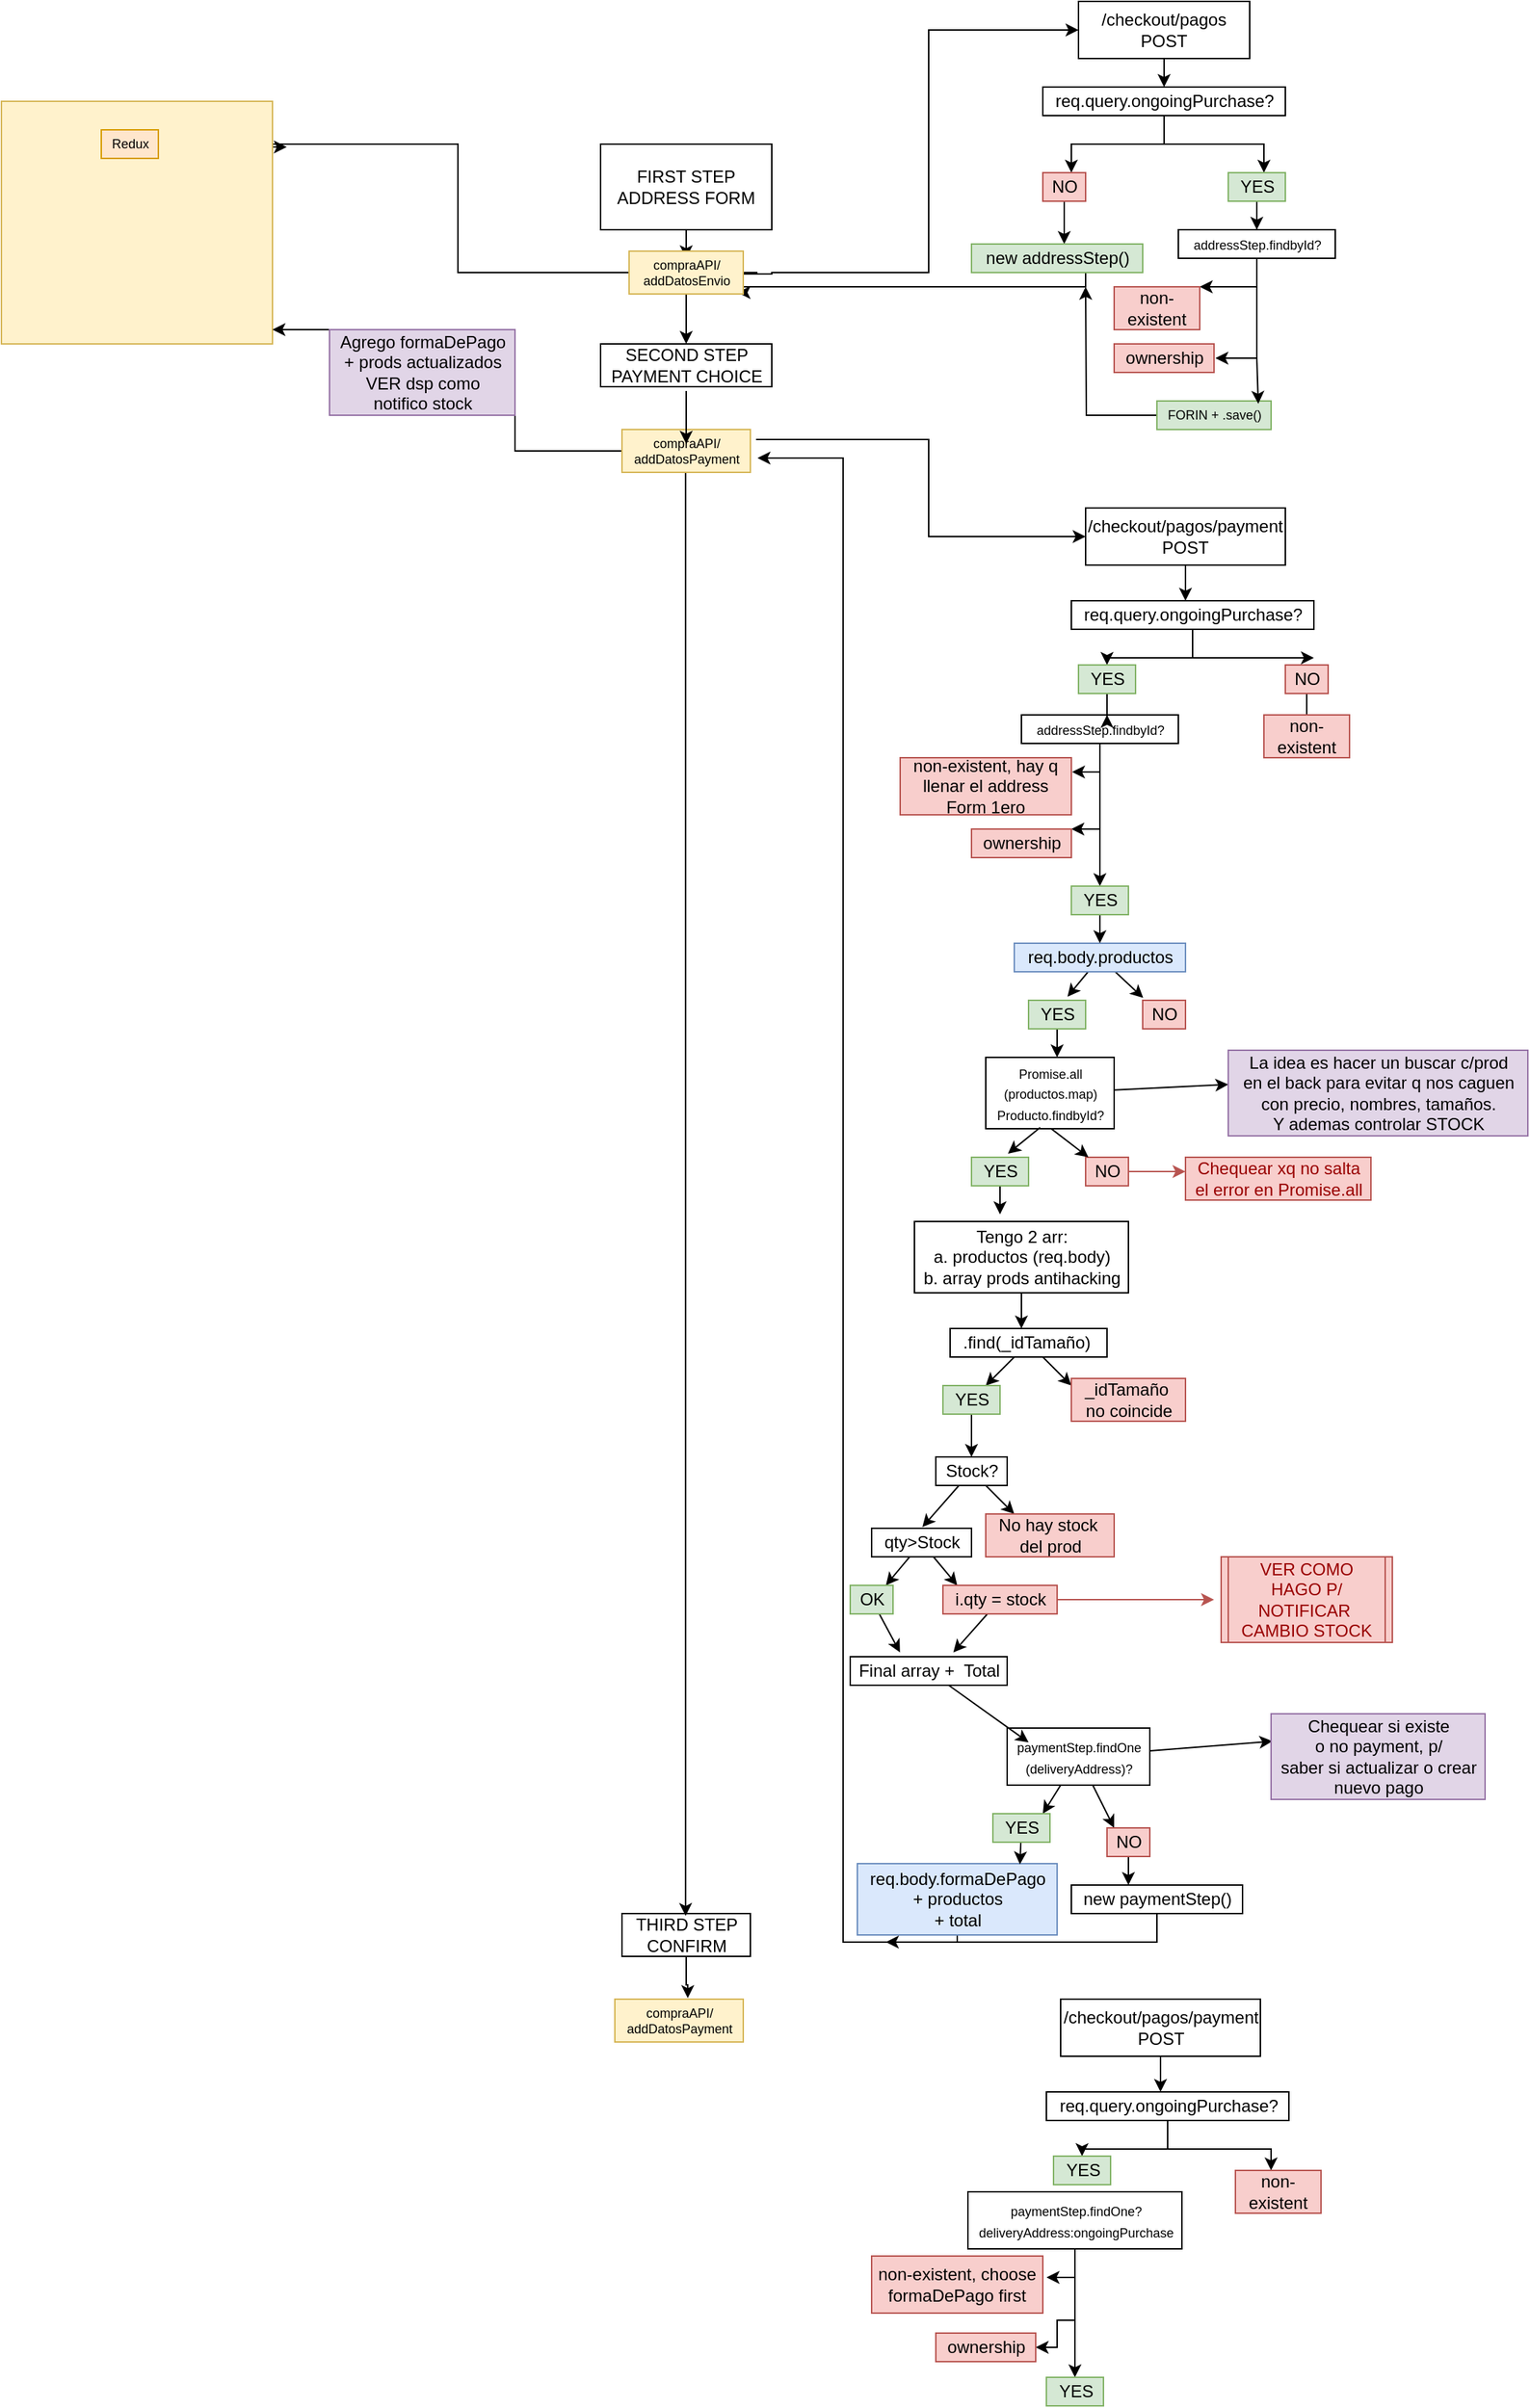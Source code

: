 <mxfile version="17.2.4" type="github">
  <diagram id="WNU0OnEOr58vU2dcK8G2" name="Page-1">
    <mxGraphModel dx="1965" dy="610" grid="1" gridSize="10" guides="1" tooltips="1" connect="1" arrows="1" fold="1" page="1" pageScale="1" pageWidth="827" pageHeight="1169" math="0" shadow="0">
      <root>
        <mxCell id="0" />
        <mxCell id="1" parent="0" />
        <mxCell id="lC1LubLC5lz1J4YGzEKo-27" value="" style="edgeStyle=orthogonalEdgeStyle;rounded=0;orthogonalLoop=1;jettySize=auto;html=1;fontSize=9;" parent="1" source="lC1LubLC5lz1J4YGzEKo-2" edge="1">
          <mxGeometry relative="1" as="geometry">
            <mxPoint x="400" y="300" as="targetPoint" />
          </mxGeometry>
        </mxCell>
        <mxCell id="lC1LubLC5lz1J4YGzEKo-38" style="edgeStyle=orthogonalEdgeStyle;rounded=0;orthogonalLoop=1;jettySize=auto;html=1;fontSize=9;entryX=0;entryY=0.5;entryDx=0;entryDy=0;" parent="1" target="lC1LubLC5lz1J4YGzEKo-7" edge="1">
          <mxGeometry relative="1" as="geometry">
            <mxPoint x="660" y="110" as="targetPoint" />
            <mxPoint x="450" y="310" as="sourcePoint" />
            <Array as="points">
              <mxPoint x="440" y="310" />
              <mxPoint x="440" y="311" />
              <mxPoint x="460" y="311" />
              <mxPoint x="460" y="310" />
              <mxPoint x="570" y="310" />
              <mxPoint x="570" y="140" />
            </Array>
          </mxGeometry>
        </mxCell>
        <mxCell id="lC1LubLC5lz1J4YGzEKo-2" value="FIRST STEP&lt;br&gt;ADDRESS FORM" style="whiteSpace=wrap;html=1;" parent="1" vertex="1">
          <mxGeometry x="340" y="220" width="120" height="60" as="geometry" />
        </mxCell>
        <mxCell id="lC1LubLC5lz1J4YGzEKo-4" value="SECOND STEP&lt;br&gt;PAYMENT CHOICE" style="text;html=1;align=center;verticalAlign=middle;resizable=0;points=[];autosize=1;strokeColor=default;fillColor=none;" parent="1" vertex="1">
          <mxGeometry x="340" y="360" width="120" height="30" as="geometry" />
        </mxCell>
        <mxCell id="lC1LubLC5lz1J4YGzEKo-9" style="edgeStyle=orthogonalEdgeStyle;rounded=0;orthogonalLoop=1;jettySize=auto;html=1;exitX=0.5;exitY=1;exitDx=0;exitDy=0;" parent="1" source="lC1LubLC5lz1J4YGzEKo-7" edge="1">
          <mxGeometry relative="1" as="geometry">
            <mxPoint x="735" y="180" as="targetPoint" />
          </mxGeometry>
        </mxCell>
        <mxCell id="lC1LubLC5lz1J4YGzEKo-7" value="/checkout/pagos&lt;br&gt;POST" style="whiteSpace=wrap;html=1;" parent="1" vertex="1">
          <mxGeometry x="675" y="120" width="120" height="40" as="geometry" />
        </mxCell>
        <mxCell id="lC1LubLC5lz1J4YGzEKo-12" value="" style="edgeStyle=orthogonalEdgeStyle;rounded=0;orthogonalLoop=1;jettySize=auto;html=1;" parent="1" source="lC1LubLC5lz1J4YGzEKo-10" edge="1">
          <mxGeometry relative="1" as="geometry">
            <mxPoint x="670" y="240" as="targetPoint" />
            <Array as="points">
              <mxPoint x="735" y="220" />
              <mxPoint x="670" y="220" />
            </Array>
          </mxGeometry>
        </mxCell>
        <mxCell id="lC1LubLC5lz1J4YGzEKo-14" value="" style="edgeStyle=orthogonalEdgeStyle;rounded=0;orthogonalLoop=1;jettySize=auto;html=1;" parent="1" source="lC1LubLC5lz1J4YGzEKo-10" edge="1">
          <mxGeometry relative="1" as="geometry">
            <mxPoint x="805" y="240" as="targetPoint" />
            <Array as="points">
              <mxPoint x="735" y="220" />
              <mxPoint x="805" y="220" />
              <mxPoint x="805" y="240" />
            </Array>
          </mxGeometry>
        </mxCell>
        <mxCell id="lC1LubLC5lz1J4YGzEKo-10" value="req.query.ongoingPurchase?" style="text;html=1;align=center;verticalAlign=middle;resizable=0;points=[];autosize=1;strokeColor=default;fillColor=none;" parent="1" vertex="1">
          <mxGeometry x="650" y="180" width="170" height="20" as="geometry" />
        </mxCell>
        <mxCell id="lC1LubLC5lz1J4YGzEKo-18" value="" style="edgeStyle=orthogonalEdgeStyle;rounded=0;orthogonalLoop=1;jettySize=auto;html=1;" parent="1" source="lC1LubLC5lz1J4YGzEKo-15" edge="1">
          <mxGeometry relative="1" as="geometry">
            <mxPoint x="665" y="290" as="targetPoint" />
            <Array as="points">
              <mxPoint x="665" y="280" />
              <mxPoint x="665" y="280" />
            </Array>
          </mxGeometry>
        </mxCell>
        <mxCell id="lC1LubLC5lz1J4YGzEKo-15" value="NO" style="text;html=1;align=center;verticalAlign=middle;resizable=0;points=[];autosize=1;strokeColor=#b85450;fillColor=#f8cecc;" parent="1" vertex="1">
          <mxGeometry x="650" y="240" width="30" height="20" as="geometry" />
        </mxCell>
        <mxCell id="lC1LubLC5lz1J4YGzEKo-21" value="" style="edgeStyle=orthogonalEdgeStyle;rounded=0;orthogonalLoop=1;jettySize=auto;html=1;" parent="1" source="lC1LubLC5lz1J4YGzEKo-16" target="lC1LubLC5lz1J4YGzEKo-20" edge="1">
          <mxGeometry relative="1" as="geometry" />
        </mxCell>
        <mxCell id="lC1LubLC5lz1J4YGzEKo-16" value="YES" style="text;html=1;align=center;verticalAlign=middle;resizable=0;points=[];autosize=1;strokeColor=#82b366;fillColor=#d5e8d4;" parent="1" vertex="1">
          <mxGeometry x="780" y="240" width="40" height="20" as="geometry" />
        </mxCell>
        <mxCell id="GX86QxE9Dc3Bw4Pw90zu-1" style="edgeStyle=orthogonalEdgeStyle;rounded=0;orthogonalLoop=1;jettySize=auto;html=1;fontSize=9;entryX=0.95;entryY=0.967;entryDx=0;entryDy=0;entryPerimeter=0;" parent="1" source="lC1LubLC5lz1J4YGzEKo-19" target="lC1LubLC5lz1J4YGzEKo-28" edge="1">
          <mxGeometry relative="1" as="geometry">
            <mxPoint x="440" y="330" as="targetPoint" />
            <Array as="points">
              <mxPoint x="680" y="320" />
              <mxPoint x="440" y="320" />
              <mxPoint x="440" y="324" />
            </Array>
          </mxGeometry>
        </mxCell>
        <mxCell id="lC1LubLC5lz1J4YGzEKo-19" value="new addressStep()" style="text;html=1;align=center;verticalAlign=middle;resizable=0;points=[];autosize=1;strokeColor=#82b366;fillColor=#d5e8d4;" parent="1" vertex="1">
          <mxGeometry x="600" y="290" width="120" height="20" as="geometry" />
        </mxCell>
        <mxCell id="lC1LubLC5lz1J4YGzEKo-23" value="" style="edgeStyle=orthogonalEdgeStyle;rounded=0;orthogonalLoop=1;jettySize=auto;html=1;fontSize=9;" parent="1" source="lC1LubLC5lz1J4YGzEKo-20" target="lC1LubLC5lz1J4YGzEKo-22" edge="1">
          <mxGeometry relative="1" as="geometry">
            <Array as="points">
              <mxPoint x="800" y="320" />
              <mxPoint x="745" y="320" />
            </Array>
          </mxGeometry>
        </mxCell>
        <mxCell id="lC1LubLC5lz1J4YGzEKo-25" value="" style="edgeStyle=orthogonalEdgeStyle;rounded=0;orthogonalLoop=1;jettySize=auto;html=1;fontSize=9;entryX=1.014;entryY=0.5;entryDx=0;entryDy=0;entryPerimeter=0;" parent="1" source="lC1LubLC5lz1J4YGzEKo-20" target="lC1LubLC5lz1J4YGzEKo-24" edge="1">
          <mxGeometry relative="1" as="geometry">
            <mxPoint x="780" y="370" as="targetPoint" />
            <Array as="points">
              <mxPoint x="800" y="370" />
            </Array>
          </mxGeometry>
        </mxCell>
        <mxCell id="lC1LubLC5lz1J4YGzEKo-20" value="&lt;font style=&quot;font-size: 9px&quot;&gt;addressStep.findbyId?&lt;/font&gt;" style="text;html=1;align=center;verticalAlign=middle;resizable=0;points=[];autosize=1;strokeColor=default;" parent="1" vertex="1">
          <mxGeometry x="745" y="280" width="110" height="20" as="geometry" />
        </mxCell>
        <mxCell id="lC1LubLC5lz1J4YGzEKo-22" value="non-existent" style="whiteSpace=wrap;html=1;fillColor=#f8cecc;strokeColor=#b85450;" parent="1" vertex="1">
          <mxGeometry x="700" y="320" width="60" height="30" as="geometry" />
        </mxCell>
        <mxCell id="lC1LubLC5lz1J4YGzEKo-24" value="ownership" style="text;html=1;align=center;verticalAlign=middle;resizable=0;points=[];autosize=1;strokeColor=#b85450;fillColor=#f8cecc;" parent="1" vertex="1">
          <mxGeometry x="700" y="360" width="70" height="20" as="geometry" />
        </mxCell>
        <mxCell id="GX86QxE9Dc3Bw4Pw90zu-2" style="edgeStyle=orthogonalEdgeStyle;rounded=0;orthogonalLoop=1;jettySize=auto;html=1;fontSize=9;" parent="1" source="lC1LubLC5lz1J4YGzEKo-26" edge="1">
          <mxGeometry relative="1" as="geometry">
            <mxPoint x="680" y="320" as="targetPoint" />
          </mxGeometry>
        </mxCell>
        <mxCell id="lC1LubLC5lz1J4YGzEKo-26" value="FORIN + .save()" style="text;html=1;align=center;verticalAlign=middle;resizable=0;points=[];autosize=1;fontSize=9;strokeColor=#82b366;fillColor=#d5e8d4;" parent="1" vertex="1">
          <mxGeometry x="730" y="400" width="80" height="20" as="geometry" />
        </mxCell>
        <mxCell id="lC1LubLC5lz1J4YGzEKo-30" value="" style="edgeStyle=orthogonalEdgeStyle;rounded=0;orthogonalLoop=1;jettySize=auto;html=1;fontSize=9;" parent="1" source="lC1LubLC5lz1J4YGzEKo-28" edge="1">
          <mxGeometry relative="1" as="geometry">
            <mxPoint x="120" y="222" as="targetPoint" />
            <Array as="points">
              <mxPoint x="240" y="310" />
              <mxPoint x="240" y="220" />
              <mxPoint x="110" y="220" />
              <mxPoint x="110" y="222" />
            </Array>
          </mxGeometry>
        </mxCell>
        <mxCell id="lC1LubLC5lz1J4YGzEKo-39" value="" style="edgeStyle=orthogonalEdgeStyle;rounded=0;orthogonalLoop=1;jettySize=auto;html=1;fontSize=9;" parent="1" source="lC1LubLC5lz1J4YGzEKo-28" target="lC1LubLC5lz1J4YGzEKo-4" edge="1">
          <mxGeometry relative="1" as="geometry" />
        </mxCell>
        <mxCell id="lC1LubLC5lz1J4YGzEKo-28" value="compraAPI/&lt;br&gt;addDatosEnvio" style="text;html=1;align=center;verticalAlign=middle;resizable=0;points=[];autosize=1;strokeColor=#d6b656;fillColor=#fff2cc;fontSize=9;" parent="1" vertex="1">
          <mxGeometry x="360" y="295" width="80" height="30" as="geometry" />
        </mxCell>
        <mxCell id="lC1LubLC5lz1J4YGzEKo-36" value="" style="rounded=0;whiteSpace=wrap;html=1;labelBackgroundColor=#FFCCCC;fontSize=9;strokeColor=#d6b656;fillColor=#fff2cc;" parent="1" vertex="1">
          <mxGeometry x="-80" y="190" width="190" height="170" as="geometry" />
        </mxCell>
        <mxCell id="lC1LubLC5lz1J4YGzEKo-37" value="Redux&lt;br&gt;" style="text;html=1;align=center;verticalAlign=middle;resizable=0;points=[];autosize=1;strokeColor=#d79b00;fillColor=#ffe6cc;fontSize=9;" parent="1" vertex="1">
          <mxGeometry x="-10" y="210" width="40" height="20" as="geometry" />
        </mxCell>
        <mxCell id="lC1LubLC5lz1J4YGzEKo-46" value="" style="edgeStyle=orthogonalEdgeStyle;rounded=0;orthogonalLoop=1;jettySize=auto;html=1;fontSize=9;entryX=0.496;entryY=0.056;entryDx=0;entryDy=0;entryPerimeter=0;" parent="1" source="lC1LubLC5lz1J4YGzEKo-43" edge="1" target="lC1LubLC5lz1J4YGzEKo-47">
          <mxGeometry relative="1" as="geometry">
            <mxPoint x="400" y="480" as="targetPoint" />
            <Array as="points">
              <mxPoint x="400" y="1452" />
            </Array>
          </mxGeometry>
        </mxCell>
        <mxCell id="tTHSPChEhPKR0PGT31vi-97" style="edgeStyle=orthogonalEdgeStyle;rounded=0;orthogonalLoop=1;jettySize=auto;html=1;fontColor=#000000;entryX=1;entryY=0.941;entryDx=0;entryDy=0;entryPerimeter=0;" edge="1" parent="1" source="lC1LubLC5lz1J4YGzEKo-43" target="lC1LubLC5lz1J4YGzEKo-36">
          <mxGeometry relative="1" as="geometry">
            <mxPoint x="250" y="350" as="targetPoint" />
            <Array as="points">
              <mxPoint x="280" y="435" />
              <mxPoint x="280" y="350" />
            </Array>
          </mxGeometry>
        </mxCell>
        <mxCell id="lC1LubLC5lz1J4YGzEKo-43" value="compraAPI/&lt;br&gt;addDatosPayment" style="text;html=1;align=center;verticalAlign=middle;resizable=0;points=[];autosize=1;strokeColor=#d6b656;fillColor=#fff2cc;fontSize=9;" parent="1" vertex="1">
          <mxGeometry x="355" y="420" width="90" height="30" as="geometry" />
        </mxCell>
        <mxCell id="GX86QxE9Dc3Bw4Pw90zu-6" style="edgeStyle=orthogonalEdgeStyle;rounded=0;orthogonalLoop=1;jettySize=auto;html=1;fontSize=9;exitX=1.044;exitY=0.233;exitDx=0;exitDy=0;exitPerimeter=0;" parent="1" source="lC1LubLC5lz1J4YGzEKo-43" edge="1">
          <mxGeometry relative="1" as="geometry">
            <mxPoint x="680" y="495" as="targetPoint" />
            <Array as="points">
              <mxPoint x="570" y="427" />
              <mxPoint x="570" y="495" />
            </Array>
          </mxGeometry>
        </mxCell>
        <mxCell id="tTHSPChEhPKR0PGT31vi-1" style="edgeStyle=orthogonalEdgeStyle;rounded=0;orthogonalLoop=1;jettySize=auto;html=1;entryX=0.568;entryY=-0.024;entryDx=0;entryDy=0;entryPerimeter=0;" edge="1" parent="1" source="lC1LubLC5lz1J4YGzEKo-47" target="tTHSPChEhPKR0PGT31vi-2">
          <mxGeometry relative="1" as="geometry">
            <mxPoint x="395" y="1510" as="targetPoint" />
          </mxGeometry>
        </mxCell>
        <mxCell id="lC1LubLC5lz1J4YGzEKo-47" value="THIRD STEP&lt;br&gt;CONFIRM" style="text;html=1;align=center;verticalAlign=middle;resizable=0;points=[];autosize=1;strokeColor=default;fillColor=none;" parent="1" vertex="1">
          <mxGeometry x="355" y="1460" width="90" height="30" as="geometry" />
        </mxCell>
        <mxCell id="GX86QxE9Dc3Bw4Pw90zu-3" value="" style="endArrow=classic;html=1;rounded=0;fontSize=9;entryX=0.888;entryY=0.1;entryDx=0;entryDy=0;entryPerimeter=0;" parent="1" target="lC1LubLC5lz1J4YGzEKo-26" edge="1">
          <mxGeometry width="50" height="50" relative="1" as="geometry">
            <mxPoint x="800" y="370" as="sourcePoint" />
            <mxPoint x="770" y="480" as="targetPoint" />
          </mxGeometry>
        </mxCell>
        <mxCell id="GX86QxE9Dc3Bw4Pw90zu-5" value="" style="endArrow=classic;html=1;rounded=0;fontSize=9;exitX=0.5;exitY=1.1;exitDx=0;exitDy=0;exitPerimeter=0;" parent="1" source="lC1LubLC5lz1J4YGzEKo-4" edge="1">
          <mxGeometry width="50" height="50" relative="1" as="geometry">
            <mxPoint x="400" y="420" as="sourcePoint" />
            <mxPoint x="400" y="430" as="targetPoint" />
          </mxGeometry>
        </mxCell>
        <mxCell id="GX86QxE9Dc3Bw4Pw90zu-9" style="edgeStyle=orthogonalEdgeStyle;rounded=0;orthogonalLoop=1;jettySize=auto;html=1;fontSize=9;" parent="1" source="GX86QxE9Dc3Bw4Pw90zu-8" edge="1">
          <mxGeometry relative="1" as="geometry">
            <mxPoint x="750" y="540" as="targetPoint" />
          </mxGeometry>
        </mxCell>
        <mxCell id="GX86QxE9Dc3Bw4Pw90zu-8" value="/checkout/pagos/payment&lt;br&gt;POST" style="whiteSpace=wrap;html=1;" parent="1" vertex="1">
          <mxGeometry x="680" y="475" width="140" height="40" as="geometry" />
        </mxCell>
        <mxCell id="tTHSPChEhPKR0PGT31vi-6" style="edgeStyle=orthogonalEdgeStyle;rounded=0;orthogonalLoop=1;jettySize=auto;html=1;" edge="1" parent="1" source="GX86QxE9Dc3Bw4Pw90zu-10" target="GX86QxE9Dc3Bw4Pw90zu-12">
          <mxGeometry relative="1" as="geometry" />
        </mxCell>
        <mxCell id="GX86QxE9Dc3Bw4Pw90zu-10" value="req.query.ongoingPurchase?" style="text;html=1;align=center;verticalAlign=middle;resizable=0;points=[];autosize=1;strokeColor=default;fillColor=none;" parent="1" vertex="1">
          <mxGeometry x="670" y="540" width="170" height="20" as="geometry" />
        </mxCell>
        <mxCell id="tTHSPChEhPKR0PGT31vi-4" style="edgeStyle=orthogonalEdgeStyle;rounded=0;orthogonalLoop=1;jettySize=auto;html=1;" edge="1" parent="1" source="GX86QxE9Dc3Bw4Pw90zu-11">
          <mxGeometry relative="1" as="geometry">
            <mxPoint x="835" y="620" as="targetPoint" />
          </mxGeometry>
        </mxCell>
        <mxCell id="GX86QxE9Dc3Bw4Pw90zu-11" value="NO" style="text;html=1;align=center;verticalAlign=middle;resizable=0;points=[];autosize=1;strokeColor=#b85450;fillColor=#f8cecc;" parent="1" vertex="1">
          <mxGeometry x="820" y="585" width="30" height="20" as="geometry" />
        </mxCell>
        <mxCell id="tTHSPChEhPKR0PGT31vi-9" style="edgeStyle=orthogonalEdgeStyle;rounded=0;orthogonalLoop=1;jettySize=auto;html=1;" edge="1" parent="1" source="GX86QxE9Dc3Bw4Pw90zu-12">
          <mxGeometry relative="1" as="geometry">
            <mxPoint x="695" y="620" as="targetPoint" />
          </mxGeometry>
        </mxCell>
        <mxCell id="GX86QxE9Dc3Bw4Pw90zu-12" value="YES" style="text;html=1;align=center;verticalAlign=middle;resizable=0;points=[];autosize=1;strokeColor=#82b366;fillColor=#d5e8d4;" parent="1" vertex="1">
          <mxGeometry x="675" y="585" width="40" height="20" as="geometry" />
        </mxCell>
        <mxCell id="tTHSPChEhPKR0PGT31vi-2" value="compraAPI/&lt;br&gt;addDatosPayment" style="text;html=1;align=center;verticalAlign=middle;resizable=0;points=[];autosize=1;strokeColor=#d6b656;fillColor=#fff2cc;fontSize=9;" vertex="1" parent="1">
          <mxGeometry x="350" y="1520" width="90" height="30" as="geometry" />
        </mxCell>
        <mxCell id="tTHSPChEhPKR0PGT31vi-5" value="non-existent" style="whiteSpace=wrap;html=1;fillColor=#f8cecc;strokeColor=#b85450;" vertex="1" parent="1">
          <mxGeometry x="805" y="620" width="60" height="30" as="geometry" />
        </mxCell>
        <mxCell id="tTHSPChEhPKR0PGT31vi-7" value="" style="endArrow=classic;html=1;rounded=0;" edge="1" parent="1">
          <mxGeometry width="50" height="50" relative="1" as="geometry">
            <mxPoint x="750" y="580" as="sourcePoint" />
            <mxPoint x="840" y="580" as="targetPoint" />
          </mxGeometry>
        </mxCell>
        <mxCell id="tTHSPChEhPKR0PGT31vi-11" style="edgeStyle=orthogonalEdgeStyle;rounded=0;orthogonalLoop=1;jettySize=auto;html=1;" edge="1" parent="1" source="tTHSPChEhPKR0PGT31vi-10">
          <mxGeometry relative="1" as="geometry">
            <mxPoint x="670" y="660" as="targetPoint" />
          </mxGeometry>
        </mxCell>
        <mxCell id="tTHSPChEhPKR0PGT31vi-10" value="&lt;font style=&quot;font-size: 9px&quot;&gt;addressStep.findbyId?&lt;/font&gt;" style="text;html=1;align=center;verticalAlign=middle;resizable=0;points=[];autosize=1;strokeColor=default;" vertex="1" parent="1">
          <mxGeometry x="635" y="620" width="110" height="20" as="geometry" />
        </mxCell>
        <mxCell id="tTHSPChEhPKR0PGT31vi-12" value="non-existent, hay q llenar el address Form 1ero" style="whiteSpace=wrap;html=1;fillColor=#f8cecc;strokeColor=#b85450;" vertex="1" parent="1">
          <mxGeometry x="550" y="650" width="120" height="40" as="geometry" />
        </mxCell>
        <mxCell id="tTHSPChEhPKR0PGT31vi-13" value="" style="endArrow=classic;html=1;rounded=0;edgeStyle=orthogonalEdgeStyle;" edge="1" parent="1">
          <mxGeometry width="50" height="50" relative="1" as="geometry">
            <mxPoint x="690" y="660" as="sourcePoint" />
            <mxPoint x="670" y="700" as="targetPoint" />
            <Array as="points">
              <mxPoint x="690" y="700" />
              <mxPoint x="670" y="700" />
            </Array>
          </mxGeometry>
        </mxCell>
        <mxCell id="tTHSPChEhPKR0PGT31vi-14" value="" style="endArrow=classic;html=1;rounded=0;" edge="1" parent="1">
          <mxGeometry width="50" height="50" relative="1" as="geometry">
            <mxPoint x="690" y="700" as="sourcePoint" />
            <mxPoint x="690" y="740" as="targetPoint" />
          </mxGeometry>
        </mxCell>
        <mxCell id="tTHSPChEhPKR0PGT31vi-15" value="ownership" style="text;html=1;align=center;verticalAlign=middle;resizable=0;points=[];autosize=1;strokeColor=#b85450;fillColor=#f8cecc;" vertex="1" parent="1">
          <mxGeometry x="600" y="700" width="70" height="20" as="geometry" />
        </mxCell>
        <mxCell id="tTHSPChEhPKR0PGT31vi-17" style="edgeStyle=none;rounded=0;orthogonalLoop=1;jettySize=auto;html=1;entryX=0.683;entryY=-0.128;entryDx=0;entryDy=0;entryPerimeter=0;" edge="1" parent="1" source="tTHSPChEhPKR0PGT31vi-16" target="tTHSPChEhPKR0PGT31vi-19">
          <mxGeometry relative="1" as="geometry">
            <mxPoint x="660" y="750" as="targetPoint" />
          </mxGeometry>
        </mxCell>
        <mxCell id="tTHSPChEhPKR0PGT31vi-18" style="edgeStyle=none;rounded=0;orthogonalLoop=1;jettySize=auto;html=1;entryX=0.012;entryY=-0.085;entryDx=0;entryDy=0;entryPerimeter=0;" edge="1" parent="1" source="tTHSPChEhPKR0PGT31vi-16" target="tTHSPChEhPKR0PGT31vi-20">
          <mxGeometry relative="1" as="geometry">
            <mxPoint x="720" y="750" as="targetPoint" />
          </mxGeometry>
        </mxCell>
        <mxCell id="tTHSPChEhPKR0PGT31vi-16" value="req.body.productos" style="text;html=1;align=center;verticalAlign=middle;resizable=0;points=[];autosize=1;fillColor=#dae8fc;strokeColor=#6c8ebf;" vertex="1" parent="1">
          <mxGeometry x="630" y="780" width="120" height="20" as="geometry" />
        </mxCell>
        <mxCell id="tTHSPChEhPKR0PGT31vi-24" style="edgeStyle=none;rounded=0;orthogonalLoop=1;jettySize=auto;html=1;" edge="1" parent="1" source="tTHSPChEhPKR0PGT31vi-19">
          <mxGeometry relative="1" as="geometry">
            <mxPoint x="660" y="860" as="targetPoint" />
          </mxGeometry>
        </mxCell>
        <mxCell id="tTHSPChEhPKR0PGT31vi-19" value="YES" style="text;html=1;align=center;verticalAlign=middle;resizable=0;points=[];autosize=1;strokeColor=#82b366;fillColor=#d5e8d4;" vertex="1" parent="1">
          <mxGeometry x="640" y="820" width="40" height="20" as="geometry" />
        </mxCell>
        <mxCell id="tTHSPChEhPKR0PGT31vi-20" value="NO" style="text;html=1;align=center;verticalAlign=middle;resizable=0;points=[];autosize=1;strokeColor=#b85450;fillColor=#f8cecc;" vertex="1" parent="1">
          <mxGeometry x="720" y="820" width="30" height="20" as="geometry" />
        </mxCell>
        <mxCell id="tTHSPChEhPKR0PGT31vi-23" style="edgeStyle=none;rounded=0;orthogonalLoop=1;jettySize=auto;html=1;" edge="1" parent="1" source="tTHSPChEhPKR0PGT31vi-21">
          <mxGeometry relative="1" as="geometry">
            <mxPoint x="690" y="780" as="targetPoint" />
          </mxGeometry>
        </mxCell>
        <mxCell id="tTHSPChEhPKR0PGT31vi-21" value="YES" style="text;html=1;align=center;verticalAlign=middle;resizable=0;points=[];autosize=1;strokeColor=#82b366;fillColor=#d5e8d4;" vertex="1" parent="1">
          <mxGeometry x="670" y="740" width="40" height="20" as="geometry" />
        </mxCell>
        <mxCell id="tTHSPChEhPKR0PGT31vi-26" style="edgeStyle=none;rounded=0;orthogonalLoop=1;jettySize=auto;html=1;entryX=0;entryY=0.4;entryDx=0;entryDy=0;entryPerimeter=0;" edge="1" parent="1" source="tTHSPChEhPKR0PGT31vi-25" target="tTHSPChEhPKR0PGT31vi-27">
          <mxGeometry relative="1" as="geometry">
            <mxPoint x="780" y="880" as="targetPoint" />
          </mxGeometry>
        </mxCell>
        <mxCell id="tTHSPChEhPKR0PGT31vi-25" value="&lt;font style=&quot;font-size: 9px&quot;&gt;Promise.all&lt;br&gt;(productos.map)&lt;br&gt;Producto.findbyId?&lt;/font&gt;" style="text;html=1;align=center;verticalAlign=middle;resizable=0;points=[];autosize=1;strokeColor=default;" vertex="1" parent="1">
          <mxGeometry x="610" y="860" width="90" height="50" as="geometry" />
        </mxCell>
        <mxCell id="tTHSPChEhPKR0PGT31vi-27" value="La idea es hacer un buscar c/prod &lt;br&gt;en el back para evitar q nos caguen &lt;br&gt;con precio, nombres, tamaños.&lt;br&gt;Y ademas controlar STOCK" style="text;html=1;align=center;verticalAlign=middle;resizable=0;points=[];autosize=1;strokeColor=#9673a6;glass=0;sketch=0;fillColor=#e1d5e7;" vertex="1" parent="1">
          <mxGeometry x="780" y="855" width="210" height="60" as="geometry" />
        </mxCell>
        <mxCell id="tTHSPChEhPKR0PGT31vi-29" value="NO" style="text;html=1;align=center;verticalAlign=middle;resizable=0;points=[];autosize=1;strokeColor=#b85450;fillColor=#f8cecc;" vertex="1" parent="1">
          <mxGeometry x="680" y="930" width="30" height="20" as="geometry" />
        </mxCell>
        <mxCell id="tTHSPChEhPKR0PGT31vi-33" style="edgeStyle=none;rounded=0;orthogonalLoop=1;jettySize=auto;html=1;" edge="1" parent="1" source="tTHSPChEhPKR0PGT31vi-30">
          <mxGeometry relative="1" as="geometry">
            <mxPoint x="620" y="970" as="targetPoint" />
          </mxGeometry>
        </mxCell>
        <mxCell id="tTHSPChEhPKR0PGT31vi-30" value="YES" style="text;html=1;align=center;verticalAlign=middle;resizable=0;points=[];autosize=1;strokeColor=#82b366;fillColor=#d5e8d4;" vertex="1" parent="1">
          <mxGeometry x="600" y="930" width="40" height="20" as="geometry" />
        </mxCell>
        <mxCell id="tTHSPChEhPKR0PGT31vi-31" style="edgeStyle=none;rounded=0;orthogonalLoop=1;jettySize=auto;html=1;entryX=0.639;entryY=-0.128;entryDx=0;entryDy=0;entryPerimeter=0;exitX=0.424;exitY=0.983;exitDx=0;exitDy=0;exitPerimeter=0;" edge="1" parent="1" source="tTHSPChEhPKR0PGT31vi-25" target="tTHSPChEhPKR0PGT31vi-30">
          <mxGeometry relative="1" as="geometry">
            <mxPoint x="677.32" y="827.44" as="targetPoint" />
            <mxPoint x="650" y="920" as="sourcePoint" />
          </mxGeometry>
        </mxCell>
        <mxCell id="tTHSPChEhPKR0PGT31vi-32" style="edgeStyle=none;rounded=0;orthogonalLoop=1;jettySize=auto;html=1;exitX=0.511;exitY=1.001;exitDx=0;exitDy=0;exitPerimeter=0;" edge="1" parent="1" source="tTHSPChEhPKR0PGT31vi-25" target="tTHSPChEhPKR0PGT31vi-29">
          <mxGeometry relative="1" as="geometry">
            <mxPoint x="635.56" y="937.44" as="targetPoint" />
            <mxPoint x="658.16" y="919.15" as="sourcePoint" />
          </mxGeometry>
        </mxCell>
        <mxCell id="tTHSPChEhPKR0PGT31vi-37" style="edgeStyle=none;rounded=0;orthogonalLoop=1;jettySize=auto;html=1;" edge="1" parent="1" source="tTHSPChEhPKR0PGT31vi-34">
          <mxGeometry relative="1" as="geometry">
            <mxPoint x="635" y="1050" as="targetPoint" />
          </mxGeometry>
        </mxCell>
        <mxCell id="tTHSPChEhPKR0PGT31vi-34" value="Tengo 2 arr:&lt;br&gt;a. productos (req.body)&lt;br&gt;b. array prods antihacking" style="text;html=1;align=center;verticalAlign=middle;resizable=0;points=[];autosize=1;strokeColor=default;" vertex="1" parent="1">
          <mxGeometry x="560" y="975" width="150" height="50" as="geometry" />
        </mxCell>
        <mxCell id="tTHSPChEhPKR0PGT31vi-39" style="edgeStyle=none;rounded=0;orthogonalLoop=1;jettySize=auto;html=1;" edge="1" parent="1" source="tTHSPChEhPKR0PGT31vi-38">
          <mxGeometry relative="1" as="geometry">
            <mxPoint x="610" y="1090" as="targetPoint" />
          </mxGeometry>
        </mxCell>
        <mxCell id="tTHSPChEhPKR0PGT31vi-40" style="edgeStyle=none;rounded=0;orthogonalLoop=1;jettySize=auto;html=1;" edge="1" parent="1" source="tTHSPChEhPKR0PGT31vi-38">
          <mxGeometry relative="1" as="geometry">
            <mxPoint x="670" y="1090" as="targetPoint" />
          </mxGeometry>
        </mxCell>
        <mxCell id="tTHSPChEhPKR0PGT31vi-38" value=".find(_idTamaño)&amp;nbsp;" style="text;html=1;align=center;verticalAlign=middle;resizable=0;points=[];autosize=1;strokeColor=default;" vertex="1" parent="1">
          <mxGeometry x="585" y="1050" width="110" height="20" as="geometry" />
        </mxCell>
        <mxCell id="tTHSPChEhPKR0PGT31vi-49" value="" style="edgeStyle=none;rounded=0;orthogonalLoop=1;jettySize=auto;html=1;fontColor=#990000;" edge="1" parent="1" source="tTHSPChEhPKR0PGT31vi-41" target="tTHSPChEhPKR0PGT31vi-48">
          <mxGeometry relative="1" as="geometry" />
        </mxCell>
        <mxCell id="tTHSPChEhPKR0PGT31vi-41" value="YES" style="text;html=1;align=center;verticalAlign=middle;resizable=0;points=[];autosize=1;strokeColor=#82b366;fillColor=#d5e8d4;" vertex="1" parent="1">
          <mxGeometry x="580" y="1090" width="40" height="20" as="geometry" />
        </mxCell>
        <mxCell id="tTHSPChEhPKR0PGT31vi-42" value="_idTamaño&amp;nbsp;&lt;br&gt;no coincide" style="text;html=1;align=center;verticalAlign=middle;resizable=0;points=[];autosize=1;strokeColor=#b85450;fillColor=#f8cecc;" vertex="1" parent="1">
          <mxGeometry x="670" y="1085" width="80" height="30" as="geometry" />
        </mxCell>
        <mxCell id="tTHSPChEhPKR0PGT31vi-43" value="" style="endArrow=classic;html=1;rounded=0;exitX=1;exitY=0.5;exitDx=0;exitDy=0;exitPerimeter=0;fillColor=#f8cecc;strokeColor=#b85450;" edge="1" parent="1" source="tTHSPChEhPKR0PGT31vi-29">
          <mxGeometry width="50" height="50" relative="1" as="geometry">
            <mxPoint x="710" y="970" as="sourcePoint" />
            <mxPoint x="750" y="940" as="targetPoint" />
          </mxGeometry>
        </mxCell>
        <mxCell id="tTHSPChEhPKR0PGT31vi-44" value="Chequear xq no salta&lt;br&gt;el error en Promise.all" style="text;html=1;align=center;verticalAlign=middle;resizable=0;points=[];autosize=1;strokeColor=#b85450;fillColor=#f8cecc;fontColor=#990000;" vertex="1" parent="1">
          <mxGeometry x="750" y="930" width="130" height="30" as="geometry" />
        </mxCell>
        <mxCell id="tTHSPChEhPKR0PGT31vi-50" style="edgeStyle=none;rounded=0;orthogonalLoop=1;jettySize=auto;html=1;fontColor=#990000;" edge="1" parent="1" source="tTHSPChEhPKR0PGT31vi-48">
          <mxGeometry relative="1" as="geometry">
            <mxPoint x="630" y="1180" as="targetPoint" />
          </mxGeometry>
        </mxCell>
        <mxCell id="tTHSPChEhPKR0PGT31vi-52" style="edgeStyle=none;rounded=0;orthogonalLoop=1;jettySize=auto;html=1;fontColor=#990000;entryX=0.508;entryY=-0.041;entryDx=0;entryDy=0;entryPerimeter=0;" edge="1" parent="1" source="tTHSPChEhPKR0PGT31vi-48" target="tTHSPChEhPKR0PGT31vi-53">
          <mxGeometry relative="1" as="geometry">
            <mxPoint x="570" y="1180" as="targetPoint" />
          </mxGeometry>
        </mxCell>
        <mxCell id="tTHSPChEhPKR0PGT31vi-48" value="Stock?" style="text;html=1;align=center;verticalAlign=middle;resizable=0;points=[];autosize=1;strokeColor=default;" vertex="1" parent="1">
          <mxGeometry x="575" y="1140" width="50" height="20" as="geometry" />
        </mxCell>
        <mxCell id="tTHSPChEhPKR0PGT31vi-51" value="No hay stock&amp;nbsp;&lt;br&gt;del prod" style="text;html=1;align=center;verticalAlign=middle;resizable=0;points=[];autosize=1;strokeColor=#b85450;fillColor=#f8cecc;" vertex="1" parent="1">
          <mxGeometry x="610" y="1180" width="90" height="30" as="geometry" />
        </mxCell>
        <mxCell id="tTHSPChEhPKR0PGT31vi-55" style="edgeStyle=none;rounded=0;orthogonalLoop=1;jettySize=auto;html=1;fontColor=#990000;" edge="1" parent="1" source="tTHSPChEhPKR0PGT31vi-53">
          <mxGeometry relative="1" as="geometry">
            <mxPoint x="540" y="1230" as="targetPoint" />
          </mxGeometry>
        </mxCell>
        <mxCell id="tTHSPChEhPKR0PGT31vi-56" style="edgeStyle=none;rounded=0;orthogonalLoop=1;jettySize=auto;html=1;fontColor=#990000;" edge="1" parent="1" source="tTHSPChEhPKR0PGT31vi-53">
          <mxGeometry relative="1" as="geometry">
            <mxPoint x="590" y="1230" as="targetPoint" />
          </mxGeometry>
        </mxCell>
        <mxCell id="tTHSPChEhPKR0PGT31vi-53" value="qty&amp;gt;Stock" style="text;html=1;align=center;verticalAlign=middle;resizable=0;points=[];autosize=1;strokeColor=default;" vertex="1" parent="1">
          <mxGeometry x="530" y="1190" width="70" height="20" as="geometry" />
        </mxCell>
        <mxCell id="tTHSPChEhPKR0PGT31vi-61" style="edgeStyle=none;rounded=0;orthogonalLoop=1;jettySize=auto;html=1;fontColor=#990000;entryX=0.317;entryY=-0.15;entryDx=0;entryDy=0;entryPerimeter=0;" edge="1" parent="1" source="tTHSPChEhPKR0PGT31vi-57" target="tTHSPChEhPKR0PGT31vi-63">
          <mxGeometry relative="1" as="geometry">
            <mxPoint x="560" y="1280" as="targetPoint" />
          </mxGeometry>
        </mxCell>
        <mxCell id="tTHSPChEhPKR0PGT31vi-57" value="OK" style="text;html=1;align=center;verticalAlign=middle;resizable=0;points=[];autosize=1;strokeColor=#82b366;fillColor=#d5e8d4;" vertex="1" parent="1">
          <mxGeometry x="515" y="1230" width="30" height="20" as="geometry" />
        </mxCell>
        <mxCell id="tTHSPChEhPKR0PGT31vi-59" style="edgeStyle=none;rounded=0;orthogonalLoop=1;jettySize=auto;html=1;fontColor=#990000;fillColor=#f8cecc;strokeColor=#b85450;" edge="1" parent="1" source="tTHSPChEhPKR0PGT31vi-58">
          <mxGeometry relative="1" as="geometry">
            <mxPoint x="770" y="1240" as="targetPoint" />
          </mxGeometry>
        </mxCell>
        <mxCell id="tTHSPChEhPKR0PGT31vi-62" style="edgeStyle=none;rounded=0;orthogonalLoop=1;jettySize=auto;html=1;fontColor=#990000;entryX=0.657;entryY=-0.15;entryDx=0;entryDy=0;entryPerimeter=0;" edge="1" parent="1" source="tTHSPChEhPKR0PGT31vi-58" target="tTHSPChEhPKR0PGT31vi-63">
          <mxGeometry relative="1" as="geometry">
            <mxPoint x="590" y="1270" as="targetPoint" />
          </mxGeometry>
        </mxCell>
        <mxCell id="tTHSPChEhPKR0PGT31vi-58" value="i.qty = stock" style="text;html=1;align=center;verticalAlign=middle;resizable=0;points=[];autosize=1;strokeColor=#b85450;fillColor=#f8cecc;" vertex="1" parent="1">
          <mxGeometry x="580" y="1230" width="80" height="20" as="geometry" />
        </mxCell>
        <mxCell id="tTHSPChEhPKR0PGT31vi-60" value="VER COMO&lt;br&gt;HAGO P/&lt;br&gt;NOTIFICAR&amp;nbsp;&lt;br&gt;CAMBIO STOCK" style="shape=process;whiteSpace=wrap;html=1;backgroundOutline=1;glass=0;sketch=0;strokeColor=#b85450;size=0.042;fillColor=#f8cecc;fontColor=#990000;" vertex="1" parent="1">
          <mxGeometry x="775" y="1210" width="120" height="60" as="geometry" />
        </mxCell>
        <mxCell id="tTHSPChEhPKR0PGT31vi-64" style="edgeStyle=none;rounded=0;orthogonalLoop=1;jettySize=auto;html=1;fontColor=#000000;" edge="1" parent="1" source="tTHSPChEhPKR0PGT31vi-63">
          <mxGeometry relative="1" as="geometry">
            <mxPoint x="640" y="1340" as="targetPoint" />
          </mxGeometry>
        </mxCell>
        <mxCell id="tTHSPChEhPKR0PGT31vi-63" value="Final array +&amp;nbsp; Total" style="text;html=1;align=center;verticalAlign=middle;resizable=0;points=[];autosize=1;strokeColor=default;fillColor=none;fontColor=#000000;" vertex="1" parent="1">
          <mxGeometry x="515" y="1280" width="110" height="20" as="geometry" />
        </mxCell>
        <mxCell id="tTHSPChEhPKR0PGT31vi-67" style="edgeStyle=none;rounded=0;orthogonalLoop=1;jettySize=auto;html=1;entryX=0.006;entryY=0.32;entryDx=0;entryDy=0;entryPerimeter=0;fontColor=#000000;" edge="1" parent="1" source="tTHSPChEhPKR0PGT31vi-65" target="tTHSPChEhPKR0PGT31vi-66">
          <mxGeometry relative="1" as="geometry" />
        </mxCell>
        <mxCell id="tTHSPChEhPKR0PGT31vi-68" style="edgeStyle=none;rounded=0;orthogonalLoop=1;jettySize=auto;html=1;fontColor=#000000;" edge="1" parent="1" source="tTHSPChEhPKR0PGT31vi-65">
          <mxGeometry relative="1" as="geometry">
            <mxPoint x="650" y="1390" as="targetPoint" />
          </mxGeometry>
        </mxCell>
        <mxCell id="tTHSPChEhPKR0PGT31vi-69" style="edgeStyle=none;rounded=0;orthogonalLoop=1;jettySize=auto;html=1;fontColor=#000000;" edge="1" parent="1" source="tTHSPChEhPKR0PGT31vi-65">
          <mxGeometry relative="1" as="geometry">
            <mxPoint x="700" y="1400" as="targetPoint" />
          </mxGeometry>
        </mxCell>
        <mxCell id="tTHSPChEhPKR0PGT31vi-65" value="&lt;font style=&quot;font-size: 9px&quot;&gt;paymentStep.findOne&lt;br&gt;(deliveryAddress)?&lt;/font&gt;" style="text;html=1;align=center;verticalAlign=middle;resizable=0;points=[];autosize=1;strokeColor=default;" vertex="1" parent="1">
          <mxGeometry x="625" y="1330" width="100" height="40" as="geometry" />
        </mxCell>
        <mxCell id="tTHSPChEhPKR0PGT31vi-66" value="Chequear si existe&lt;br&gt;o no payment, p/&lt;br&gt;saber si actualizar o crear&lt;br&gt;nuevo pago" style="text;html=1;align=center;verticalAlign=middle;resizable=0;points=[];autosize=1;strokeColor=#9673a6;glass=0;sketch=0;fillColor=#e1d5e7;" vertex="1" parent="1">
          <mxGeometry x="810" y="1320" width="150" height="60" as="geometry" />
        </mxCell>
        <mxCell id="tTHSPChEhPKR0PGT31vi-79" style="edgeStyle=orthogonalEdgeStyle;rounded=0;orthogonalLoop=1;jettySize=auto;html=1;fontColor=#000000;" edge="1" parent="1" source="tTHSPChEhPKR0PGT31vi-70">
          <mxGeometry relative="1" as="geometry">
            <mxPoint x="540" y="1480" as="targetPoint" />
            <Array as="points">
              <mxPoint x="590" y="1480" />
              <mxPoint x="550" y="1480" />
            </Array>
          </mxGeometry>
        </mxCell>
        <mxCell id="tTHSPChEhPKR0PGT31vi-70" value="req.body.formaDePago&lt;br&gt;+ productos&lt;br&gt;+ total" style="text;html=1;align=center;verticalAlign=middle;resizable=0;points=[];autosize=1;fillColor=#dae8fc;strokeColor=#6c8ebf;" vertex="1" parent="1">
          <mxGeometry x="520" y="1425" width="140" height="50" as="geometry" />
        </mxCell>
        <mxCell id="tTHSPChEhPKR0PGT31vi-72" style="edgeStyle=none;rounded=0;orthogonalLoop=1;jettySize=auto;html=1;fontColor=#000000;" edge="1" parent="1" source="tTHSPChEhPKR0PGT31vi-71">
          <mxGeometry relative="1" as="geometry">
            <mxPoint x="710" y="1440" as="targetPoint" />
          </mxGeometry>
        </mxCell>
        <mxCell id="tTHSPChEhPKR0PGT31vi-71" value="NO" style="text;html=1;align=center;verticalAlign=middle;resizable=0;points=[];autosize=1;strokeColor=#b85450;fillColor=#f8cecc;" vertex="1" parent="1">
          <mxGeometry x="695" y="1400" width="30" height="20" as="geometry" />
        </mxCell>
        <mxCell id="tTHSPChEhPKR0PGT31vi-78" style="edgeStyle=orthogonalEdgeStyle;rounded=0;orthogonalLoop=1;jettySize=auto;html=1;fontColor=#000000;" edge="1" parent="1" source="tTHSPChEhPKR0PGT31vi-73">
          <mxGeometry relative="1" as="geometry">
            <mxPoint x="450" y="440" as="targetPoint" />
            <Array as="points">
              <mxPoint x="730" y="1480" />
              <mxPoint x="510" y="1480" />
              <mxPoint x="510" y="440" />
            </Array>
          </mxGeometry>
        </mxCell>
        <mxCell id="tTHSPChEhPKR0PGT31vi-73" value="new paymentStep()" style="text;html=1;align=center;verticalAlign=middle;resizable=0;points=[];autosize=1;strokeColor=default;" vertex="1" parent="1">
          <mxGeometry x="670" y="1440" width="120" height="20" as="geometry" />
        </mxCell>
        <mxCell id="tTHSPChEhPKR0PGT31vi-77" style="edgeStyle=none;rounded=0;orthogonalLoop=1;jettySize=auto;html=1;entryX=0.814;entryY=0.01;entryDx=0;entryDy=0;entryPerimeter=0;fontColor=#000000;" edge="1" parent="1" source="tTHSPChEhPKR0PGT31vi-74" target="tTHSPChEhPKR0PGT31vi-70">
          <mxGeometry relative="1" as="geometry" />
        </mxCell>
        <mxCell id="tTHSPChEhPKR0PGT31vi-74" value="YES" style="text;html=1;align=center;verticalAlign=middle;resizable=0;points=[];autosize=1;strokeColor=#82b366;fillColor=#d5e8d4;" vertex="1" parent="1">
          <mxGeometry x="615" y="1390" width="40" height="20" as="geometry" />
        </mxCell>
        <mxCell id="tTHSPChEhPKR0PGT31vi-82" value="/checkout/pagos/payment&lt;br&gt;POST" style="whiteSpace=wrap;html=1;" vertex="1" parent="1">
          <mxGeometry x="662.5" y="1520" width="140" height="40" as="geometry" />
        </mxCell>
        <mxCell id="tTHSPChEhPKR0PGT31vi-83" style="edgeStyle=orthogonalEdgeStyle;rounded=0;orthogonalLoop=1;jettySize=auto;html=1;fontSize=9;" edge="1" source="tTHSPChEhPKR0PGT31vi-82" parent="1">
          <mxGeometry relative="1" as="geometry">
            <mxPoint x="732.5" y="1585" as="targetPoint" />
          </mxGeometry>
        </mxCell>
        <mxCell id="tTHSPChEhPKR0PGT31vi-84" value="req.query.ongoingPurchase?" style="text;html=1;align=center;verticalAlign=middle;resizable=0;points=[];autosize=1;strokeColor=default;fillColor=none;" vertex="1" parent="1">
          <mxGeometry x="652.5" y="1585" width="170" height="20" as="geometry" />
        </mxCell>
        <mxCell id="tTHSPChEhPKR0PGT31vi-85" style="edgeStyle=orthogonalEdgeStyle;rounded=0;orthogonalLoop=1;jettySize=auto;html=1;" edge="1" source="tTHSPChEhPKR0PGT31vi-84" target="tTHSPChEhPKR0PGT31vi-87" parent="1">
          <mxGeometry relative="1" as="geometry" />
        </mxCell>
        <mxCell id="tTHSPChEhPKR0PGT31vi-86" value="" style="endArrow=classic;html=1;rounded=0;" edge="1" parent="1">
          <mxGeometry width="50" height="50" relative="1" as="geometry">
            <mxPoint x="732.5" y="1625" as="sourcePoint" />
            <mxPoint x="810" y="1640" as="targetPoint" />
            <Array as="points">
              <mxPoint x="810" y="1625" />
            </Array>
          </mxGeometry>
        </mxCell>
        <mxCell id="tTHSPChEhPKR0PGT31vi-87" value="YES" style="text;html=1;align=center;verticalAlign=middle;resizable=0;points=[];autosize=1;strokeColor=#82b366;fillColor=#d5e8d4;" vertex="1" parent="1">
          <mxGeometry x="657.5" y="1630" width="40" height="20" as="geometry" />
        </mxCell>
        <mxCell id="tTHSPChEhPKR0PGT31vi-88" value="&lt;font style=&quot;font-size: 9px&quot;&gt;paymentStep.findOne?&lt;br&gt;deliveryAddress:ongoingPurchase&lt;br&gt;&lt;/font&gt;" style="text;html=1;align=center;verticalAlign=middle;resizable=0;points=[];autosize=1;strokeColor=default;" vertex="1" parent="1">
          <mxGeometry x="597.5" y="1655" width="150" height="40" as="geometry" />
        </mxCell>
        <mxCell id="tTHSPChEhPKR0PGT31vi-89" value="non-existent" style="whiteSpace=wrap;html=1;fillColor=#f8cecc;strokeColor=#b85450;" vertex="1" parent="1">
          <mxGeometry x="785" y="1640" width="60" height="30" as="geometry" />
        </mxCell>
        <mxCell id="tTHSPChEhPKR0PGT31vi-90" value="non-existent, choose&lt;br&gt;formaDePago first" style="whiteSpace=wrap;html=1;fillColor=#f8cecc;strokeColor=#b85450;" vertex="1" parent="1">
          <mxGeometry x="530" y="1700" width="120" height="40" as="geometry" />
        </mxCell>
        <mxCell id="tTHSPChEhPKR0PGT31vi-91" value="" style="endArrow=classic;html=1;rounded=0;edgeStyle=orthogonalEdgeStyle;" edge="1" parent="1" target="tTHSPChEhPKR0PGT31vi-92">
          <mxGeometry width="50" height="50" relative="1" as="geometry">
            <mxPoint x="672.5" y="1705" as="sourcePoint" />
            <mxPoint x="652.5" y="1745" as="targetPoint" />
            <Array as="points">
              <mxPoint x="673" y="1745" />
              <mxPoint x="660" y="1745" />
              <mxPoint x="660" y="1764" />
            </Array>
          </mxGeometry>
        </mxCell>
        <mxCell id="tTHSPChEhPKR0PGT31vi-92" value="ownership" style="text;html=1;align=center;verticalAlign=middle;resizable=0;points=[];autosize=1;strokeColor=#b85450;fillColor=#f8cecc;" vertex="1" parent="1">
          <mxGeometry x="575" y="1754" width="70" height="20" as="geometry" />
        </mxCell>
        <mxCell id="tTHSPChEhPKR0PGT31vi-93" style="edgeStyle=orthogonalEdgeStyle;rounded=0;orthogonalLoop=1;jettySize=auto;html=1;entryX=1.022;entryY=0.372;entryDx=0;entryDy=0;entryPerimeter=0;" edge="1" source="tTHSPChEhPKR0PGT31vi-88" parent="1" target="tTHSPChEhPKR0PGT31vi-90">
          <mxGeometry relative="1" as="geometry">
            <mxPoint x="652.5" y="1705" as="targetPoint" />
          </mxGeometry>
        </mxCell>
        <mxCell id="tTHSPChEhPKR0PGT31vi-94" value="" style="endArrow=classic;html=1;rounded=0;" edge="1" parent="1">
          <mxGeometry width="50" height="50" relative="1" as="geometry">
            <mxPoint x="672.5" y="1745" as="sourcePoint" />
            <mxPoint x="672.5" y="1785" as="targetPoint" />
          </mxGeometry>
        </mxCell>
        <mxCell id="tTHSPChEhPKR0PGT31vi-95" value="YES" style="text;html=1;align=center;verticalAlign=middle;resizable=0;points=[];autosize=1;strokeColor=#82b366;fillColor=#d5e8d4;" vertex="1" parent="1">
          <mxGeometry x="652.5" y="1785" width="40" height="20" as="geometry" />
        </mxCell>
        <mxCell id="tTHSPChEhPKR0PGT31vi-98" value="Agrego formaDePago&lt;br&gt;+ prods actualizados&lt;br&gt;VER dsp como&lt;br&gt;notifico stock" style="text;html=1;align=center;verticalAlign=middle;resizable=0;points=[];autosize=1;strokeColor=#9673a6;fillColor=#e1d5e7;" vertex="1" parent="1">
          <mxGeometry x="150" y="350" width="130" height="60" as="geometry" />
        </mxCell>
      </root>
    </mxGraphModel>
  </diagram>
</mxfile>
